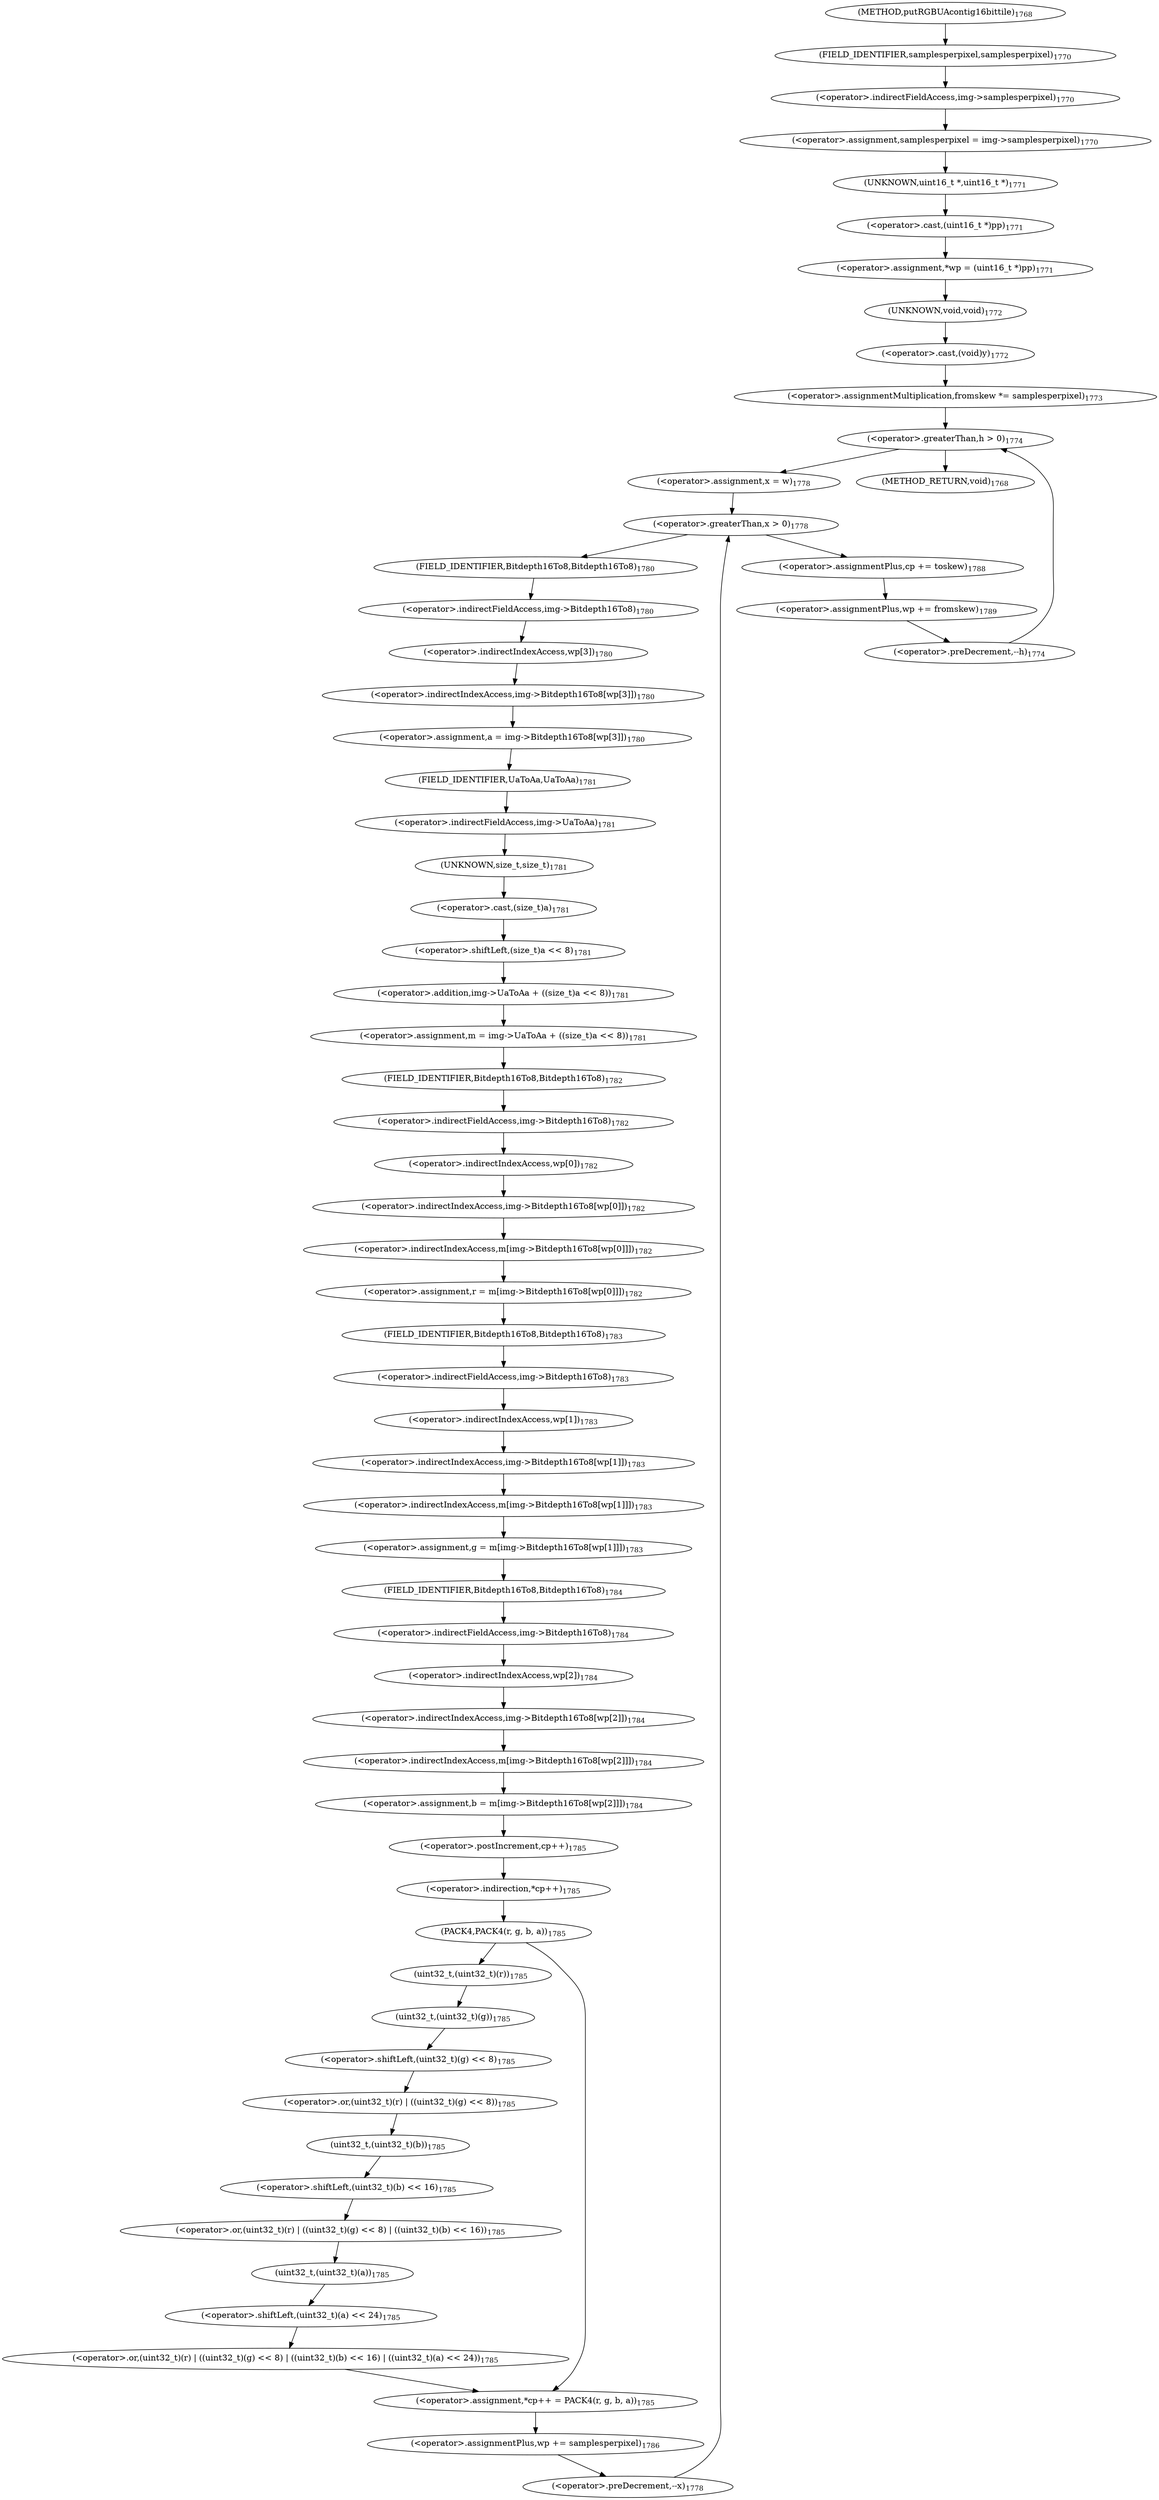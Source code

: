 digraph "putRGBUAcontig16bittile" {  
"51994" [label = <(&lt;operator&gt;.assignment,samplesperpixel = img-&gt;samplesperpixel)<SUB>1770</SUB>> ]
"52000" [label = <(&lt;operator&gt;.assignment,*wp = (uint16_t *)pp)<SUB>1771</SUB>> ]
"52005" [label = <(&lt;operator&gt;.cast,(void)y)<SUB>1772</SUB>> ]
"52008" [label = <(&lt;operator&gt;.assignmentMultiplication,fromskew *= samplesperpixel)<SUB>1773</SUB>> ]
"51996" [label = <(&lt;operator&gt;.indirectFieldAccess,img-&gt;samplesperpixel)<SUB>1770</SUB>> ]
"52002" [label = <(&lt;operator&gt;.cast,(uint16_t *)pp)<SUB>1771</SUB>> ]
"52006" [label = <(UNKNOWN,void,void)<SUB>1772</SUB>> ]
"52013" [label = <(&lt;operator&gt;.greaterThan,h &gt; 0)<SUB>1774</SUB>> ]
"52016" [label = <(&lt;operator&gt;.preDecrement,--h)<SUB>1774</SUB>> ]
"51998" [label = <(FIELD_IDENTIFIER,samplesperpixel,samplesperpixel)<SUB>1770</SUB>> ]
"52003" [label = <(UNKNOWN,uint16_t *,uint16_t *)<SUB>1771</SUB>> ]
"52118" [label = <(&lt;operator&gt;.assignmentPlus,cp += toskew)<SUB>1788</SUB>> ]
"52121" [label = <(&lt;operator&gt;.assignmentPlus,wp += fromskew)<SUB>1789</SUB>> ]
"52029" [label = <(&lt;operator&gt;.greaterThan,x &gt; 0)<SUB>1778</SUB>> ]
"52032" [label = <(&lt;operator&gt;.preDecrement,--x)<SUB>1778</SUB>> ]
"52026" [label = <(&lt;operator&gt;.assignment,x = w)<SUB>1778</SUB>> ]
"52035" [label = <(&lt;operator&gt;.assignment,a = img-&gt;Bitdepth16To8[wp[3]])<SUB>1780</SUB>> ]
"52044" [label = <(&lt;operator&gt;.assignment,m = img-&gt;UaToAa + ((size_t)a &lt;&lt; 8))<SUB>1781</SUB>> ]
"52055" [label = <(&lt;operator&gt;.assignment,r = m[img-&gt;Bitdepth16To8[wp[0]]])<SUB>1782</SUB>> ]
"52066" [label = <(&lt;operator&gt;.assignment,g = m[img-&gt;Bitdepth16To8[wp[1]]])<SUB>1783</SUB>> ]
"52077" [label = <(&lt;operator&gt;.assignment,b = m[img-&gt;Bitdepth16To8[wp[2]]])<SUB>1784</SUB>> ]
"52088" [label = <(&lt;operator&gt;.assignment,*cp++ = PACK4(r, g, b, a))<SUB>1785</SUB>> ]
"52115" [label = <(&lt;operator&gt;.assignmentPlus,wp += samplesperpixel)<SUB>1786</SUB>> ]
"52037" [label = <(&lt;operator&gt;.indirectIndexAccess,img-&gt;Bitdepth16To8[wp[3]])<SUB>1780</SUB>> ]
"52046" [label = <(&lt;operator&gt;.addition,img-&gt;UaToAa + ((size_t)a &lt;&lt; 8))<SUB>1781</SUB>> ]
"52057" [label = <(&lt;operator&gt;.indirectIndexAccess,m[img-&gt;Bitdepth16To8[wp[0]]])<SUB>1782</SUB>> ]
"52068" [label = <(&lt;operator&gt;.indirectIndexAccess,m[img-&gt;Bitdepth16To8[wp[1]]])<SUB>1783</SUB>> ]
"52079" [label = <(&lt;operator&gt;.indirectIndexAccess,m[img-&gt;Bitdepth16To8[wp[2]]])<SUB>1784</SUB>> ]
"52089" [label = <(&lt;operator&gt;.indirection,*cp++)<SUB>1785</SUB>> ]
"52092" [label = <(PACK4,PACK4(r, g, b, a))<SUB>1785</SUB>> ]
"52038" [label = <(&lt;operator&gt;.indirectFieldAccess,img-&gt;Bitdepth16To8)<SUB>1780</SUB>> ]
"52041" [label = <(&lt;operator&gt;.indirectIndexAccess,wp[3])<SUB>1780</SUB>> ]
"52047" [label = <(&lt;operator&gt;.indirectFieldAccess,img-&gt;UaToAa)<SUB>1781</SUB>> ]
"52050" [label = <(&lt;operator&gt;.shiftLeft,(size_t)a &lt;&lt; 8)<SUB>1781</SUB>> ]
"52059" [label = <(&lt;operator&gt;.indirectIndexAccess,img-&gt;Bitdepth16To8[wp[0]])<SUB>1782</SUB>> ]
"52070" [label = <(&lt;operator&gt;.indirectIndexAccess,img-&gt;Bitdepth16To8[wp[1]])<SUB>1783</SUB>> ]
"52081" [label = <(&lt;operator&gt;.indirectIndexAccess,img-&gt;Bitdepth16To8[wp[2]])<SUB>1784</SUB>> ]
"52090" [label = <(&lt;operator&gt;.postIncrement,cp++)<SUB>1785</SUB>> ]
"52040" [label = <(FIELD_IDENTIFIER,Bitdepth16To8,Bitdepth16To8)<SUB>1780</SUB>> ]
"52049" [label = <(FIELD_IDENTIFIER,UaToAa,UaToAa)<SUB>1781</SUB>> ]
"52051" [label = <(&lt;operator&gt;.cast,(size_t)a)<SUB>1781</SUB>> ]
"52060" [label = <(&lt;operator&gt;.indirectFieldAccess,img-&gt;Bitdepth16To8)<SUB>1782</SUB>> ]
"52063" [label = <(&lt;operator&gt;.indirectIndexAccess,wp[0])<SUB>1782</SUB>> ]
"52071" [label = <(&lt;operator&gt;.indirectFieldAccess,img-&gt;Bitdepth16To8)<SUB>1783</SUB>> ]
"52074" [label = <(&lt;operator&gt;.indirectIndexAccess,wp[1])<SUB>1783</SUB>> ]
"52082" [label = <(&lt;operator&gt;.indirectFieldAccess,img-&gt;Bitdepth16To8)<SUB>1784</SUB>> ]
"52085" [label = <(&lt;operator&gt;.indirectIndexAccess,wp[2])<SUB>1784</SUB>> ]
"52098" [label = <(&lt;operator&gt;.or,(uint32_t)(r) | ((uint32_t)(g) &lt;&lt; 8) | ((uint32_t)(b) &lt;&lt; 16) | ((uint32_t)(a) &lt;&lt; 24))<SUB>1785</SUB>> ]
"52052" [label = <(UNKNOWN,size_t,size_t)<SUB>1781</SUB>> ]
"52062" [label = <(FIELD_IDENTIFIER,Bitdepth16To8,Bitdepth16To8)<SUB>1782</SUB>> ]
"52073" [label = <(FIELD_IDENTIFIER,Bitdepth16To8,Bitdepth16To8)<SUB>1783</SUB>> ]
"52084" [label = <(FIELD_IDENTIFIER,Bitdepth16To8,Bitdepth16To8)<SUB>1784</SUB>> ]
"52099" [label = <(&lt;operator&gt;.or,(uint32_t)(r) | ((uint32_t)(g) &lt;&lt; 8) | ((uint32_t)(b) &lt;&lt; 16))<SUB>1785</SUB>> ]
"52111" [label = <(&lt;operator&gt;.shiftLeft,(uint32_t)(a) &lt;&lt; 24)<SUB>1785</SUB>> ]
"52100" [label = <(&lt;operator&gt;.or,(uint32_t)(r) | ((uint32_t)(g) &lt;&lt; 8))<SUB>1785</SUB>> ]
"52107" [label = <(&lt;operator&gt;.shiftLeft,(uint32_t)(b) &lt;&lt; 16)<SUB>1785</SUB>> ]
"52112" [label = <(uint32_t,(uint32_t)(a))<SUB>1785</SUB>> ]
"52101" [label = <(uint32_t,(uint32_t)(r))<SUB>1785</SUB>> ]
"52103" [label = <(&lt;operator&gt;.shiftLeft,(uint32_t)(g) &lt;&lt; 8)<SUB>1785</SUB>> ]
"52108" [label = <(uint32_t,(uint32_t)(b))<SUB>1785</SUB>> ]
"52104" [label = <(uint32_t,(uint32_t)(g))<SUB>1785</SUB>> ]
"51982" [label = <(METHOD,putRGBUAcontig16bittile)<SUB>1768</SUB>> ]
"52124" [label = <(METHOD_RETURN,void)<SUB>1768</SUB>> ]
  "51994" -> "52003" 
  "52000" -> "52006" 
  "52005" -> "52008" 
  "52008" -> "52013" 
  "51996" -> "51994" 
  "52002" -> "52000" 
  "52006" -> "52005" 
  "52013" -> "52124" 
  "52013" -> "52026" 
  "52016" -> "52013" 
  "51998" -> "51996" 
  "52003" -> "52002" 
  "52118" -> "52121" 
  "52121" -> "52016" 
  "52029" -> "52040" 
  "52029" -> "52118" 
  "52032" -> "52029" 
  "52026" -> "52029" 
  "52035" -> "52049" 
  "52044" -> "52062" 
  "52055" -> "52073" 
  "52066" -> "52084" 
  "52077" -> "52090" 
  "52088" -> "52115" 
  "52115" -> "52032" 
  "52037" -> "52035" 
  "52046" -> "52044" 
  "52057" -> "52055" 
  "52068" -> "52066" 
  "52079" -> "52077" 
  "52089" -> "52092" 
  "52092" -> "52088" 
  "52092" -> "52101" 
  "52038" -> "52041" 
  "52041" -> "52037" 
  "52047" -> "52052" 
  "52050" -> "52046" 
  "52059" -> "52057" 
  "52070" -> "52068" 
  "52081" -> "52079" 
  "52090" -> "52089" 
  "52040" -> "52038" 
  "52049" -> "52047" 
  "52051" -> "52050" 
  "52060" -> "52063" 
  "52063" -> "52059" 
  "52071" -> "52074" 
  "52074" -> "52070" 
  "52082" -> "52085" 
  "52085" -> "52081" 
  "52098" -> "52088" 
  "52052" -> "52051" 
  "52062" -> "52060" 
  "52073" -> "52071" 
  "52084" -> "52082" 
  "52099" -> "52112" 
  "52111" -> "52098" 
  "52100" -> "52108" 
  "52107" -> "52099" 
  "52112" -> "52111" 
  "52101" -> "52104" 
  "52103" -> "52100" 
  "52108" -> "52107" 
  "52104" -> "52103" 
  "51982" -> "51998" 
}
